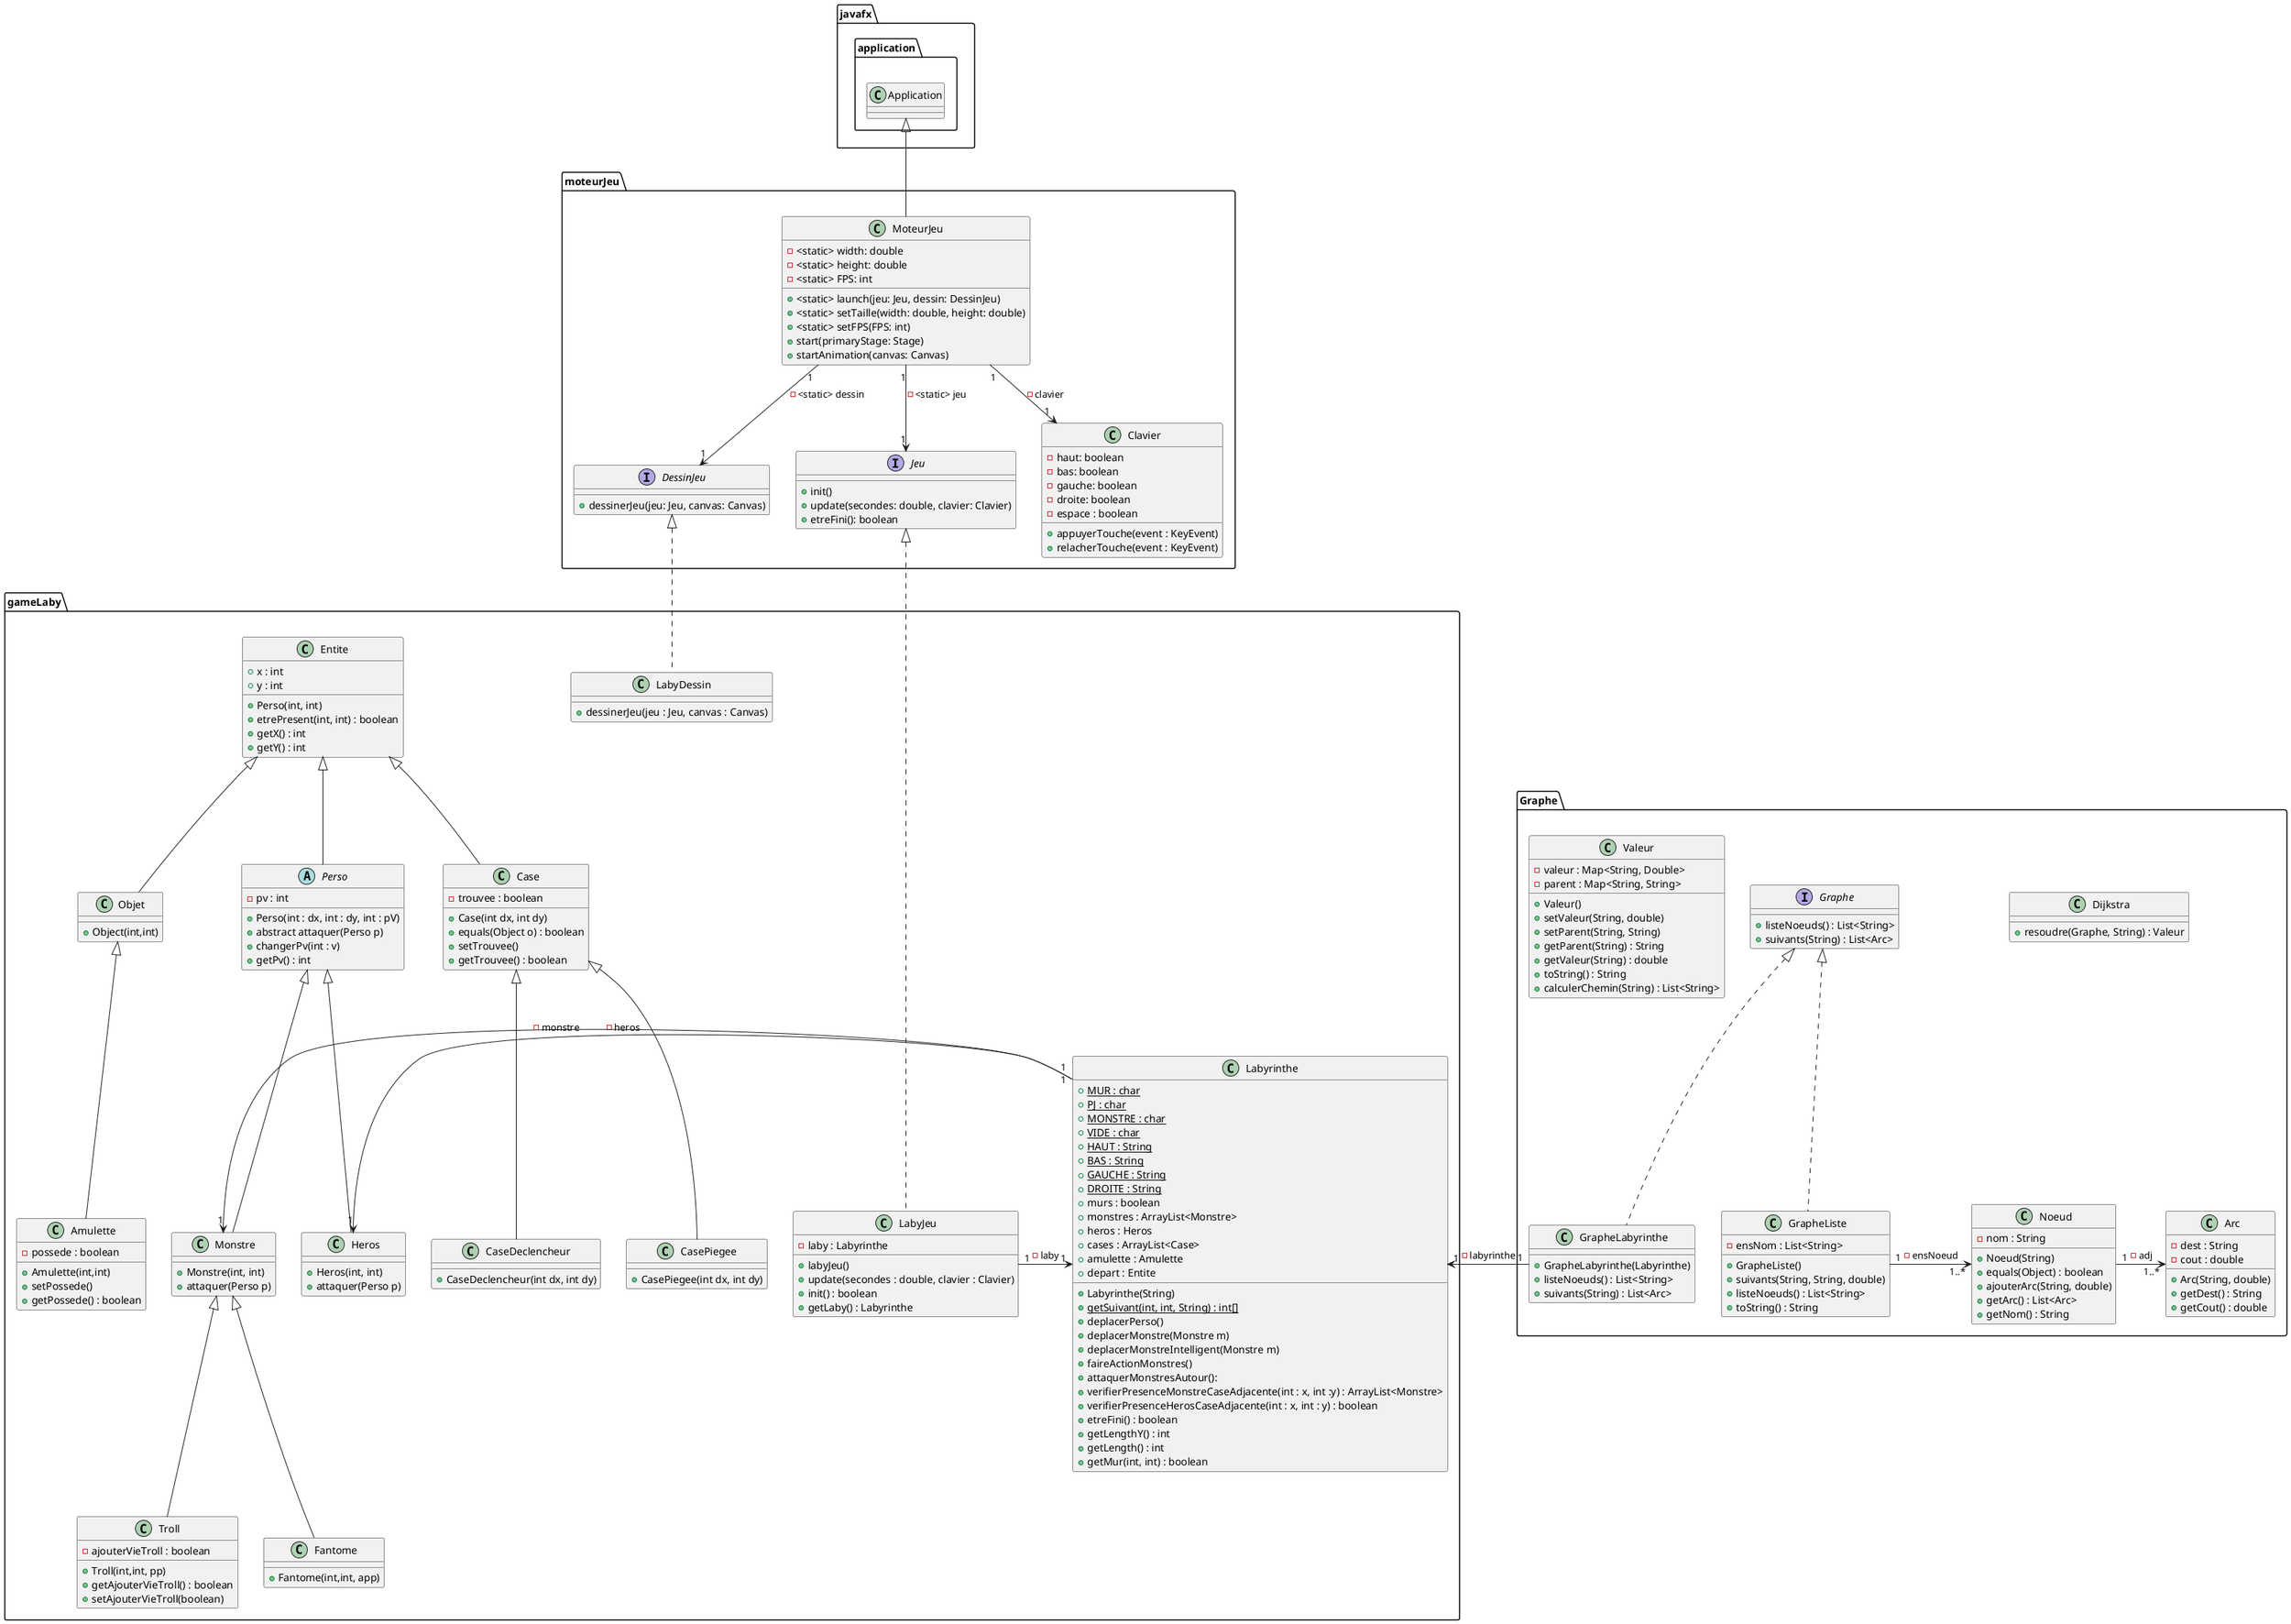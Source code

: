 @startuml

package javafx.application{
class Application{
}
}


package moteurJeu{

class MoteurJeu{
- <static> width: double
- <static> height: double
- <static> FPS: int
+ <static> launch(jeu: Jeu, dessin: DessinJeu)
+ <static> setTaille(width: double, height: double)
+ <static> setFPS(FPS: int)
+ start(primaryStage: Stage)
+ startAnimation(canvas: Canvas)
}

Application <|-- MoteurJeu



interface Jeu{
+ init()
+ update(secondes: double, clavier: Clavier)
+ etreFini(): boolean
}

MoteurJeu "1" --> "1" Jeu : - <static> jeu


interface DessinJeu{
+ dessinerJeu(jeu: Jeu, canvas: Canvas)
}

MoteurJeu "1" --> "1" DessinJeu : - <static> dessin

class Clavier{
- haut: boolean
- bas: boolean
- gauche: boolean
- droite: boolean
- espace : boolean
+ appuyerTouche(event : KeyEvent)
+ relacherTouche(event : KeyEvent)
}

MoteurJeu "1" --> "1" Clavier : - clavier
}

package gameLaby{

class LabyJeu{
- laby : Labyrinthe
+ labyJeu()
+ update(secondes : double, clavier : Clavier)
+ init() : boolean
+ getLaby() : Labyrinthe
}
Jeu <|.. LabyJeu

class LabyDessin{
+ dessinerJeu(jeu : Jeu, canvas : Canvas)

}

class Labyrinthe{
    + {static} MUR : char
    + {static} PJ : char
    + {static} MONSTRE : char
    + {static} VIDE : char
    + {static} HAUT : String
    + {static} BAS : String
    + {static} GAUCHE : String
    + {static} DROITE : String
    + murs : boolean
    + monstres : ArrayList<Monstre>
    + heros : Heros
    + cases : ArrayList<Case>
    + amulette : Amulette
    + depart : Entite

    + Labyrinthe(String)
    + {static} getSuivant(int, int, String) : int[]
    + deplacerPerso()
    + deplacerMonstre(Monstre m)
    + deplacerMonstreIntelligent(Monstre m)
    + faireActionMonstres()
    + attaquerMonstresAutour():
    + verifierPresenceMonstreCaseAdjacente(int : x, int :y) : ArrayList<Monstre>
    + verifierPresenceHerosCaseAdjacente(int : x, int : y) : boolean
    + etreFini() : boolean
    + getLengthY() : int
    + getLength() : int
    + getMur(int, int) : boolean
}

class Entite{
    + x : int
    + y : int
    + Perso(int, int)
    + etrePresent(int, int) : boolean
    + getX() : int
    + getY() : int
}
abstract class Perso{
    - pv : int
    + Perso(int : dx, int : dy, int : pV)
    + abstract attaquer(Perso p)
    + changerPv(int : v)
    + getPv() : int
}

Entite <|-- Perso

class Monstre{
    + Monstre(int, int)
    + attaquer(Perso p)
}

class Heros{
    + Heros(int, int)
    + attaquer(Perso p)
}

class Case{
    - trouvee : boolean
    + Case(int dx, int dy)
    + equals(Object o) : boolean
    + setTrouvee()
    + getTrouvee() : boolean
}
Entite <|-- Case

class CasePiegee{
    + CasePiegee(int dx, int dy)
}
Case <|-- CasePiegee

class CaseDeclencheur{
    + CaseDeclencheur(int dx, int dy)
}
Case <|-- CaseDeclencheur

class Objet{
    + Object(int,int)
}
Entite <|-- Objet

class Amulette{
    - possede : boolean
    + Amulette(int,int)
    + setPossede()
    + getPossede() : boolean
}

class Troll{
    - ajouterVieTroll : boolean
    + Troll(int,int, pp)
    + getAjouterVieTroll() : boolean
    + setAjouterVieTroll(boolean)
}

class Fantome{
    + Fantome(int,int, app)
}

Objet <|-- Amulette


Labyrinthe "1" -> "1" Heros: - heros
Labyrinthe "1" -> "1" Monstre : - monstre
LabyJeu "1" -> "1" Labyrinthe : - laby

Perso <|-- Monstre
Perso <|-- Heros
DessinJeu <|.. LabyDessin

Monstre <|-- Fantome
Monstre <|-- Troll

}


package Graphe{

class Arc{
    - dest : String
    - cout : double
    + Arc(String, double)
    + getDest() : String
    + getCout() : double
}

class Dijkstra{
    + resoudre(Graphe, String) : Valeur
}

interface Graphe{
    + listeNoeuds() : List<String>
    + suivants(String) : List<Arc>
}

class GrapheLabyrinthe{
    + GrapheLabyrinthe(Labyrinthe)
    + listeNoeuds() : List<String>
    + suivants(String) : List<Arc>
}

class GrapheListe{
    - ensNom : List<String>
    + GrapheListe()
    + suivants(String, String, double)
    + listeNoeuds() : List<String>
    + toString() : String
}

class Noeud{
    - nom : String
    + Noeud(String)
    + equals(Object) : boolean
    + ajouterArc(String, double)
    + getArc() : List<Arc>
    + getNom() : String
}

class Valeur{
    - valeur : Map<String, Double>
    - parent : Map<String, String>
    + Valeur()
    + setValeur(String, double)
    + setParent(String, String)
    + getParent(String) : String
    + getValeur(String) : double
    + toString() : String
    + calculerChemin(String) : List<String>
}

GrapheLabyrinthe "1" -> "1" Labyrinthe : - labyrinthe
GrapheListe "1" -> "1..*" Noeud : - ensNoeud
Noeud "1" -> "1..*" Arc : - adj

Graphe <|.. GrapheLabyrinthe
Graphe <|.. GrapheListe

}


@enduml